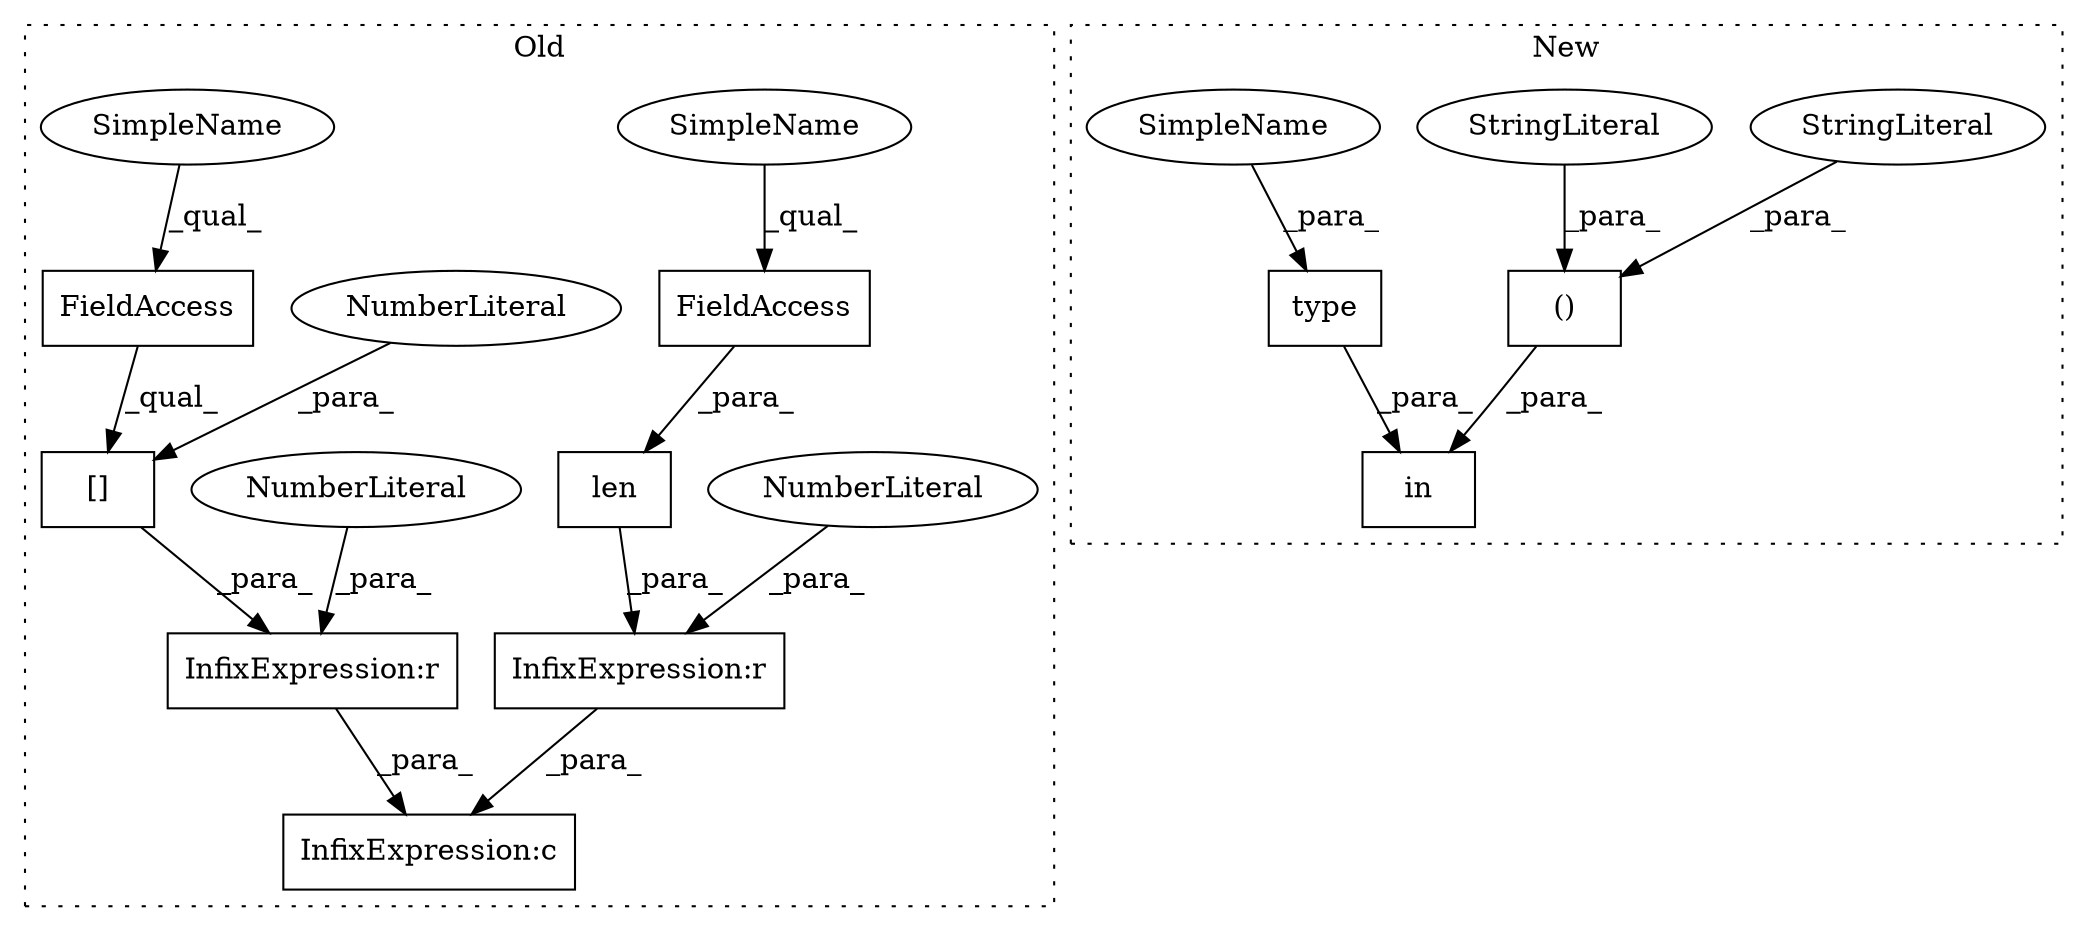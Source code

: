 digraph G {
subgraph cluster0 {
1 [label="[]" a="2" s="26814,26823" l="8,1" shape="box"];
3 [label="NumberLiteral" a="34" s="26822" l="1" shape="ellipse"];
4 [label="FieldAccess" a="22" s="26814" l="7" shape="box"];
5 [label="InfixExpression:r" a="27" s="26824" l="4" shape="box"];
6 [label="NumberLiteral" a="34" s="26828" l="1" shape="ellipse"];
7 [label="InfixExpression:c" a="27" s="26809" l="4" shape="box"];
8 [label="InfixExpression:r" a="27" s="26803" l="4" shape="box"];
9 [label="NumberLiteral" a="34" s="26807" l="1" shape="ellipse"];
10 [label="len" a="32" s="26791,26802" l="4,1" shape="box"];
13 [label="FieldAccess" a="22" s="26795" l="7" shape="box"];
16 [label="SimpleName" a="42" s="26795" l="1" shape="ellipse"];
17 [label="SimpleName" a="42" s="26814" l="1" shape="ellipse"];
label = "Old";
style="dotted";
}
subgraph cluster1 {
2 [label="type" a="32" s="26808,26814" l="5,1" shape="box"];
11 [label="in" a="105" s="26808" l="49" shape="box"];
12 [label="()" a="106" s="26824" l="33" shape="box"];
14 [label="StringLiteral" a="45" s="26845" l="12" shape="ellipse"];
15 [label="StringLiteral" a="45" s="26824" l="8" shape="ellipse"];
18 [label="SimpleName" a="42" s="26813" l="1" shape="ellipse"];
label = "New";
style="dotted";
}
1 -> 5 [label="_para_"];
2 -> 11 [label="_para_"];
3 -> 1 [label="_para_"];
4 -> 1 [label="_qual_"];
5 -> 7 [label="_para_"];
6 -> 5 [label="_para_"];
8 -> 7 [label="_para_"];
9 -> 8 [label="_para_"];
10 -> 8 [label="_para_"];
12 -> 11 [label="_para_"];
13 -> 10 [label="_para_"];
14 -> 12 [label="_para_"];
15 -> 12 [label="_para_"];
16 -> 13 [label="_qual_"];
17 -> 4 [label="_qual_"];
18 -> 2 [label="_para_"];
}